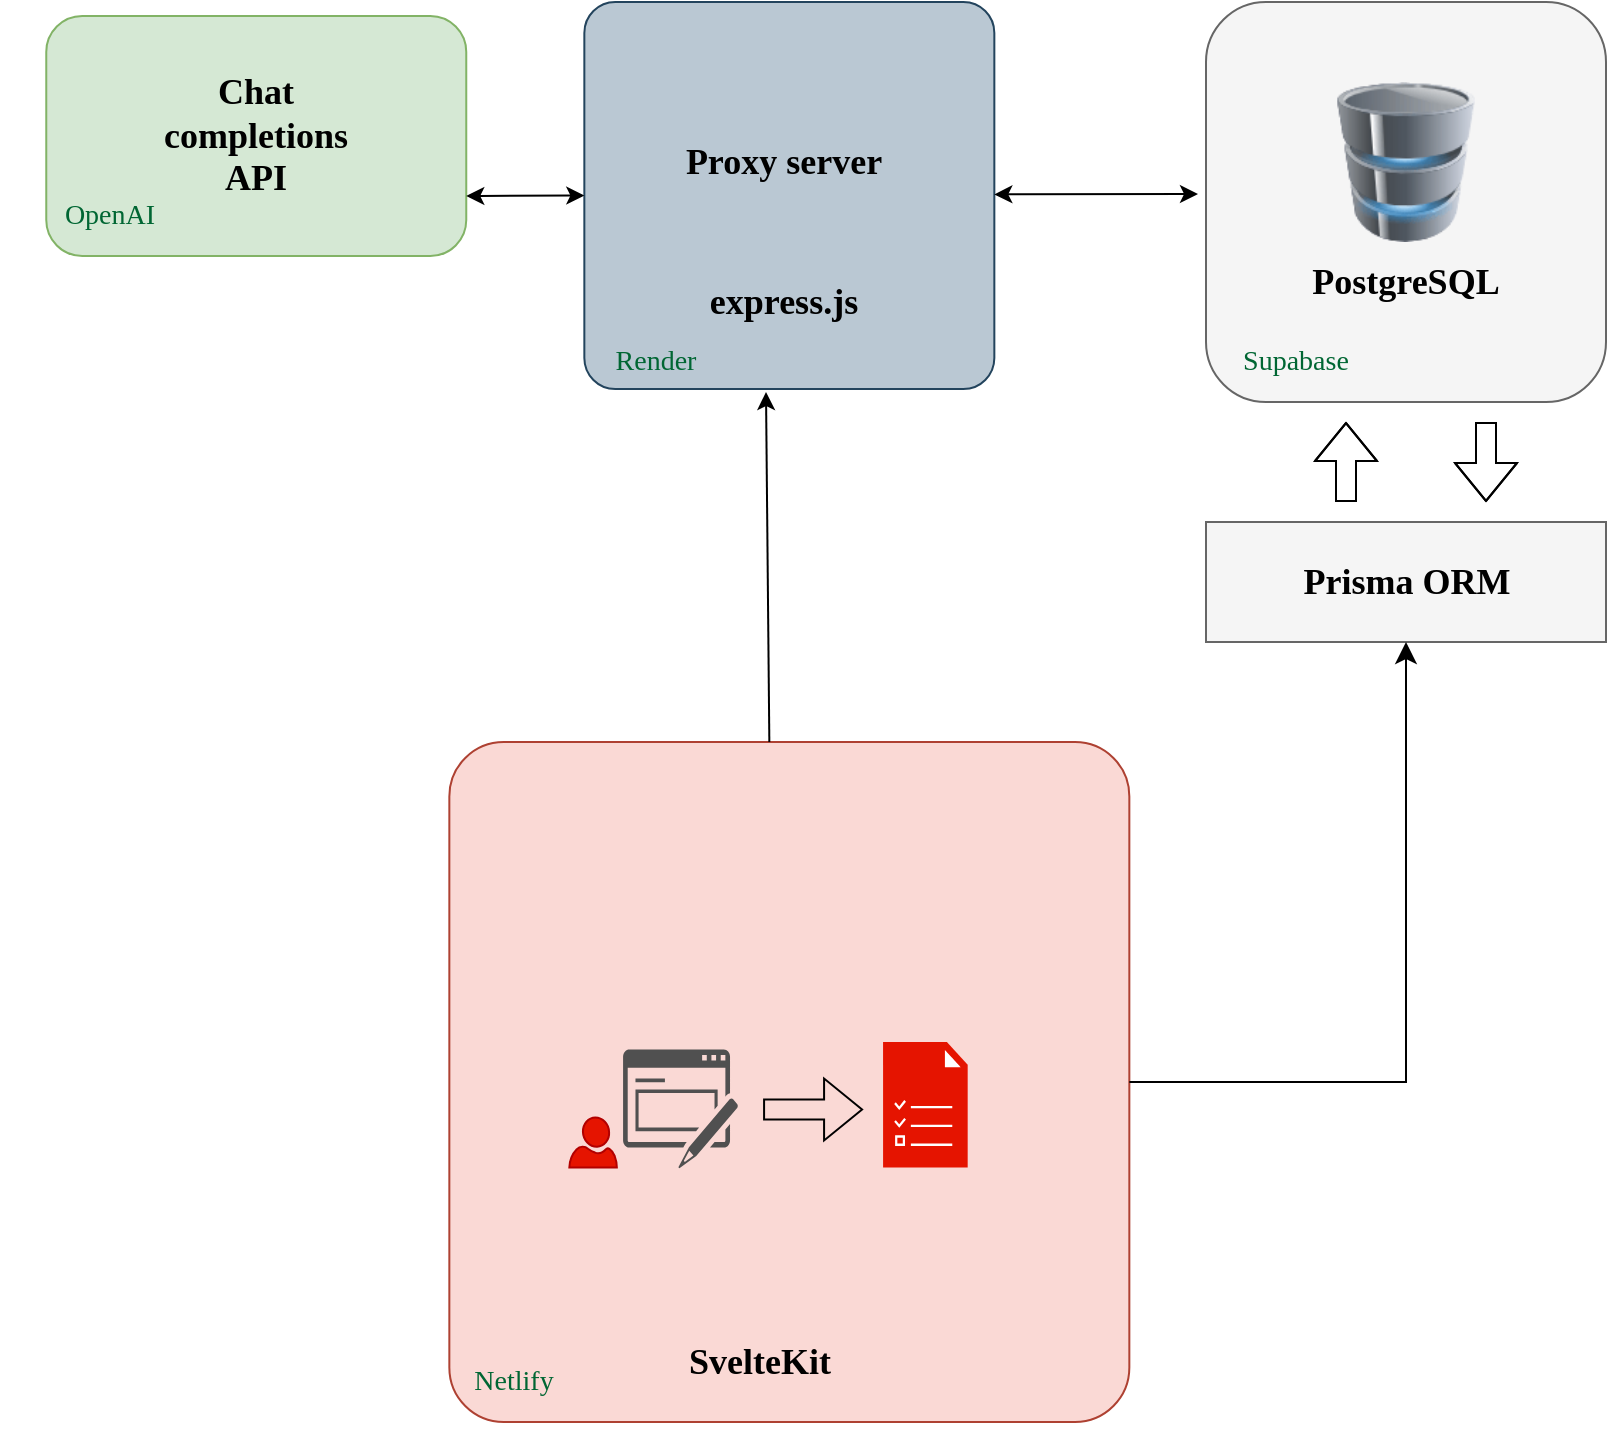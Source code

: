 <mxfile version="24.4.10" type="github">
  <diagram name="Page-1" id="zk2GNx5HkSGxQTkh9nYt">
    <mxGraphModel dx="1593" dy="820" grid="1" gridSize="10" guides="1" tooltips="1" connect="1" arrows="1" fold="1" page="1" pageScale="1" pageWidth="850" pageHeight="1100" math="0" shadow="0">
      <root>
        <mxCell id="0" />
        <mxCell id="1" parent="0" />
        <mxCell id="hkkwUsSCGh0jf6OyiiRT-3" value="" style="rounded=1;whiteSpace=wrap;html=1;fillStyle=solid;fillColor=#f5f5f5;fontColor=#333333;strokeColor=#666666;" parent="1" vertex="1">
          <mxGeometry x="610" y="20" width="200" height="200" as="geometry" />
        </mxCell>
        <mxCell id="hkkwUsSCGh0jf6OyiiRT-1" value="" style="image;html=1;image=img/lib/clip_art/computers/Database_128x128.png" parent="1" vertex="1">
          <mxGeometry x="670" y="60" width="80" height="80" as="geometry" />
        </mxCell>
        <mxCell id="hkkwUsSCGh0jf6OyiiRT-2" value="&lt;b&gt;PostgreSQL&lt;/b&gt;" style="text;strokeColor=none;align=center;fillColor=none;html=1;verticalAlign=middle;whiteSpace=wrap;rounded=0;fontFamily=Tahoma;fontSize=18;" parent="1" vertex="1">
          <mxGeometry x="655" y="130" width="110" height="60" as="geometry" />
        </mxCell>
        <mxCell id="hkkwUsSCGh0jf6OyiiRT-5" value="Supabase" style="text;strokeColor=none;align=center;fillColor=none;html=1;verticalAlign=middle;whiteSpace=wrap;rounded=0;fontFamily=Tahoma;fontSize=14;fontColor=#006633;" parent="1" vertex="1">
          <mxGeometry x="600" y="170" width="110" height="60" as="geometry" />
        </mxCell>
        <mxCell id="lj0Zras-VuIFO447LdOi-1" value="" style="rounded=0;whiteSpace=wrap;html=1;fillColor=#f5f5f5;fontColor=#333333;strokeColor=#666666;" parent="1" vertex="1">
          <mxGeometry x="610" y="280" width="200" height="60" as="geometry" />
        </mxCell>
        <mxCell id="lj0Zras-VuIFO447LdOi-2" value="&lt;b&gt;Prisma ORM&lt;/b&gt;" style="text;strokeColor=none;align=center;fillColor=none;html=1;verticalAlign=middle;whiteSpace=wrap;rounded=0;fontFamily=Tahoma;fontSize=18;" parent="1" vertex="1">
          <mxGeometry x="652.5" y="280" width="115" height="60" as="geometry" />
        </mxCell>
        <mxCell id="lj0Zras-VuIFO447LdOi-3" value="" style="shape=flexArrow;endArrow=classic;html=1;rounded=0;" parent="1" edge="1">
          <mxGeometry width="50" height="50" relative="1" as="geometry">
            <mxPoint x="680" y="270" as="sourcePoint" />
            <mxPoint x="680" y="230" as="targetPoint" />
            <Array as="points">
              <mxPoint x="680" y="250" />
            </Array>
          </mxGeometry>
        </mxCell>
        <mxCell id="lj0Zras-VuIFO447LdOi-4" value="" style="shape=flexArrow;endArrow=classic;html=1;rounded=0;" parent="1" edge="1">
          <mxGeometry width="50" height="50" relative="1" as="geometry">
            <mxPoint x="750" y="230" as="sourcePoint" />
            <mxPoint x="750" y="270" as="targetPoint" />
            <Array as="points">
              <mxPoint x="750" y="250" />
            </Array>
          </mxGeometry>
        </mxCell>
        <mxCell id="lj0Zras-VuIFO447LdOi-5" value="" style="rounded=1;whiteSpace=wrap;html=1;arcSize=8;fillColor=#fad9d5;strokeColor=#ae4132;" parent="1" vertex="1">
          <mxGeometry x="231.67" y="390" width="340" height="340" as="geometry" />
        </mxCell>
        <mxCell id="lj0Zras-VuIFO447LdOi-6" value="Netlify" style="text;strokeColor=none;align=center;fillColor=none;html=1;verticalAlign=middle;whiteSpace=wrap;rounded=0;fontFamily=Tahoma;fontSize=14;fontColor=#006633;" parent="1" vertex="1">
          <mxGeometry x="208.54" y="680" width="110" height="60" as="geometry" />
        </mxCell>
        <mxCell id="lj0Zras-VuIFO447LdOi-7" value="" style="rounded=1;whiteSpace=wrap;html=1;fillColor=#d5e8d4;strokeColor=#82b366;" parent="1" vertex="1">
          <mxGeometry x="30.13" y="27" width="210" height="120" as="geometry" />
        </mxCell>
        <mxCell id="lj0Zras-VuIFO447LdOi-8" value="OpenAI" style="text;strokeColor=none;align=center;fillColor=none;html=1;verticalAlign=middle;whiteSpace=wrap;rounded=0;fontFamily=Tahoma;fontSize=14;fontColor=#006633;" parent="1" vertex="1">
          <mxGeometry x="7" y="97" width="110" height="60" as="geometry" />
        </mxCell>
        <mxCell id="lj0Zras-VuIFO447LdOi-9" value="&lt;b&gt;Chat completions API&lt;/b&gt;" style="text;strokeColor=none;align=center;fillColor=none;html=1;verticalAlign=middle;whiteSpace=wrap;rounded=0;fontFamily=Tahoma;fontSize=18;" parent="1" vertex="1">
          <mxGeometry x="80.13" y="57" width="110" height="60" as="geometry" />
        </mxCell>
        <mxCell id="lj0Zras-VuIFO447LdOi-33" value="" style="sketch=0;pointerEvents=1;shadow=0;dashed=0;html=1;strokeColor=none;fillColor=#505050;labelPosition=center;verticalLabelPosition=bottom;verticalAlign=top;outlineConnect=0;align=center;shape=mxgraph.office.concepts.form;" parent="1" vertex="1">
          <mxGeometry x="318.54" y="543.75" width="57.5" height="59.5" as="geometry" />
        </mxCell>
        <mxCell id="lj0Zras-VuIFO447LdOi-34" value="" style="verticalLabelPosition=bottom;html=1;verticalAlign=top;align=center;strokeColor=#B20000;fillColor=#e51400;shape=mxgraph.azure.user;fontColor=#ffffff;" parent="1" vertex="1">
          <mxGeometry x="291.67" y="577.75" width="23.75" height="25" as="geometry" />
        </mxCell>
        <mxCell id="lj0Zras-VuIFO447LdOi-35" value="&lt;b&gt;SvelteKit&lt;/b&gt;" style="text;strokeColor=none;align=center;fillColor=none;html=1;verticalAlign=middle;whiteSpace=wrap;rounded=0;fontFamily=Tahoma;fontSize=18;" parent="1" vertex="1">
          <mxGeometry x="331.67" y="670" width="110" height="60" as="geometry" />
        </mxCell>
        <mxCell id="lj0Zras-VuIFO447LdOi-36" value="" style="sketch=0;pointerEvents=1;shadow=0;dashed=0;html=1;strokeColor=#B20000;fillColor=#e51400;labelPosition=center;verticalLabelPosition=bottom;verticalAlign=top;align=center;outlineConnect=0;shape=mxgraph.veeam2.task_list;fontColor=#ffffff;" parent="1" vertex="1">
          <mxGeometry x="448.54" y="540" width="42.3" height="62.75" as="geometry" />
        </mxCell>
        <mxCell id="Wn5Rg9up1ZNbwGiqL5Bs-2" value="" style="shape=flexArrow;endArrow=classic;html=1;rounded=0;" edge="1" parent="1">
          <mxGeometry width="50" height="50" relative="1" as="geometry">
            <mxPoint x="388.54" y="573.75" as="sourcePoint" />
            <mxPoint x="438.54" y="573.75" as="targetPoint" />
          </mxGeometry>
        </mxCell>
        <mxCell id="Wn5Rg9up1ZNbwGiqL5Bs-3" value="" style="rounded=1;whiteSpace=wrap;html=1;arcSize=8;fillColor=#bac8d3;strokeColor=#23445d;" vertex="1" parent="1">
          <mxGeometry x="299.17" y="20" width="205" height="193.5" as="geometry" />
        </mxCell>
        <mxCell id="Wn5Rg9up1ZNbwGiqL5Bs-4" value="Render" style="text;strokeColor=none;align=center;fillColor=none;html=1;verticalAlign=middle;whiteSpace=wrap;rounded=0;fontFamily=Tahoma;fontSize=14;fontColor=#006633;" vertex="1" parent="1">
          <mxGeometry x="280" y="170" width="110" height="60" as="geometry" />
        </mxCell>
        <mxCell id="Wn5Rg9up1ZNbwGiqL5Bs-5" value="&lt;b&gt;Proxy server&lt;/b&gt;" style="text;strokeColor=none;align=center;fillColor=none;html=1;verticalAlign=middle;whiteSpace=wrap;rounded=0;fontFamily=Tahoma;fontSize=18;" vertex="1" parent="1">
          <mxGeometry x="339.17" y="70" width="120" height="60" as="geometry" />
        </mxCell>
        <mxCell id="Wn5Rg9up1ZNbwGiqL5Bs-6" value="&lt;b&gt;express.js&lt;/b&gt;" style="text;strokeColor=none;align=center;fillColor=none;html=1;verticalAlign=middle;whiteSpace=wrap;rounded=0;fontFamily=Tahoma;fontSize=18;" vertex="1" parent="1">
          <mxGeometry x="339.17" y="140" width="120" height="60" as="geometry" />
        </mxCell>
        <mxCell id="Wn5Rg9up1ZNbwGiqL5Bs-19" value="" style="endArrow=classic;startArrow=classic;html=1;rounded=0;exitX=0;exitY=0.5;exitDx=0;exitDy=0;entryX=1;entryY=0.75;entryDx=0;entryDy=0;" edge="1" parent="1" source="Wn5Rg9up1ZNbwGiqL5Bs-3" target="lj0Zras-VuIFO447LdOi-7">
          <mxGeometry width="50" height="50" relative="1" as="geometry">
            <mxPoint x="139.66" y="170" as="sourcePoint" />
            <mxPoint x="140" y="140" as="targetPoint" />
          </mxGeometry>
        </mxCell>
        <mxCell id="Wn5Rg9up1ZNbwGiqL5Bs-20" value="" style="edgeStyle=segmentEdgeStyle;endArrow=classic;html=1;curved=0;rounded=0;endSize=8;startSize=8;entryX=0.5;entryY=1;entryDx=0;entryDy=0;" edge="1" parent="1" source="lj0Zras-VuIFO447LdOi-5" target="lj0Zras-VuIFO447LdOi-2">
          <mxGeometry width="50" height="50" relative="1" as="geometry">
            <mxPoint x="571.67" y="480" as="sourcePoint" />
            <mxPoint x="621.67" y="430" as="targetPoint" />
          </mxGeometry>
        </mxCell>
        <mxCell id="Wn5Rg9up1ZNbwGiqL5Bs-21" value="" style="endArrow=classic;html=1;rounded=0;entryX=1;entryY=0.75;entryDx=0;entryDy=0;" edge="1" parent="1" target="Wn5Rg9up1ZNbwGiqL5Bs-4">
          <mxGeometry width="50" height="50" relative="1" as="geometry">
            <mxPoint x="391.67" y="390" as="sourcePoint" />
            <mxPoint x="441.67" y="340" as="targetPoint" />
          </mxGeometry>
        </mxCell>
        <mxCell id="Wn5Rg9up1ZNbwGiqL5Bs-22" value="" style="endArrow=classic;startArrow=classic;html=1;rounded=0;entryX=1;entryY=0.75;entryDx=0;entryDy=0;" edge="1" parent="1">
          <mxGeometry width="50" height="50" relative="1" as="geometry">
            <mxPoint x="606" y="116" as="sourcePoint" />
            <mxPoint x="504.17" y="116.19" as="targetPoint" />
          </mxGeometry>
        </mxCell>
      </root>
    </mxGraphModel>
  </diagram>
</mxfile>
